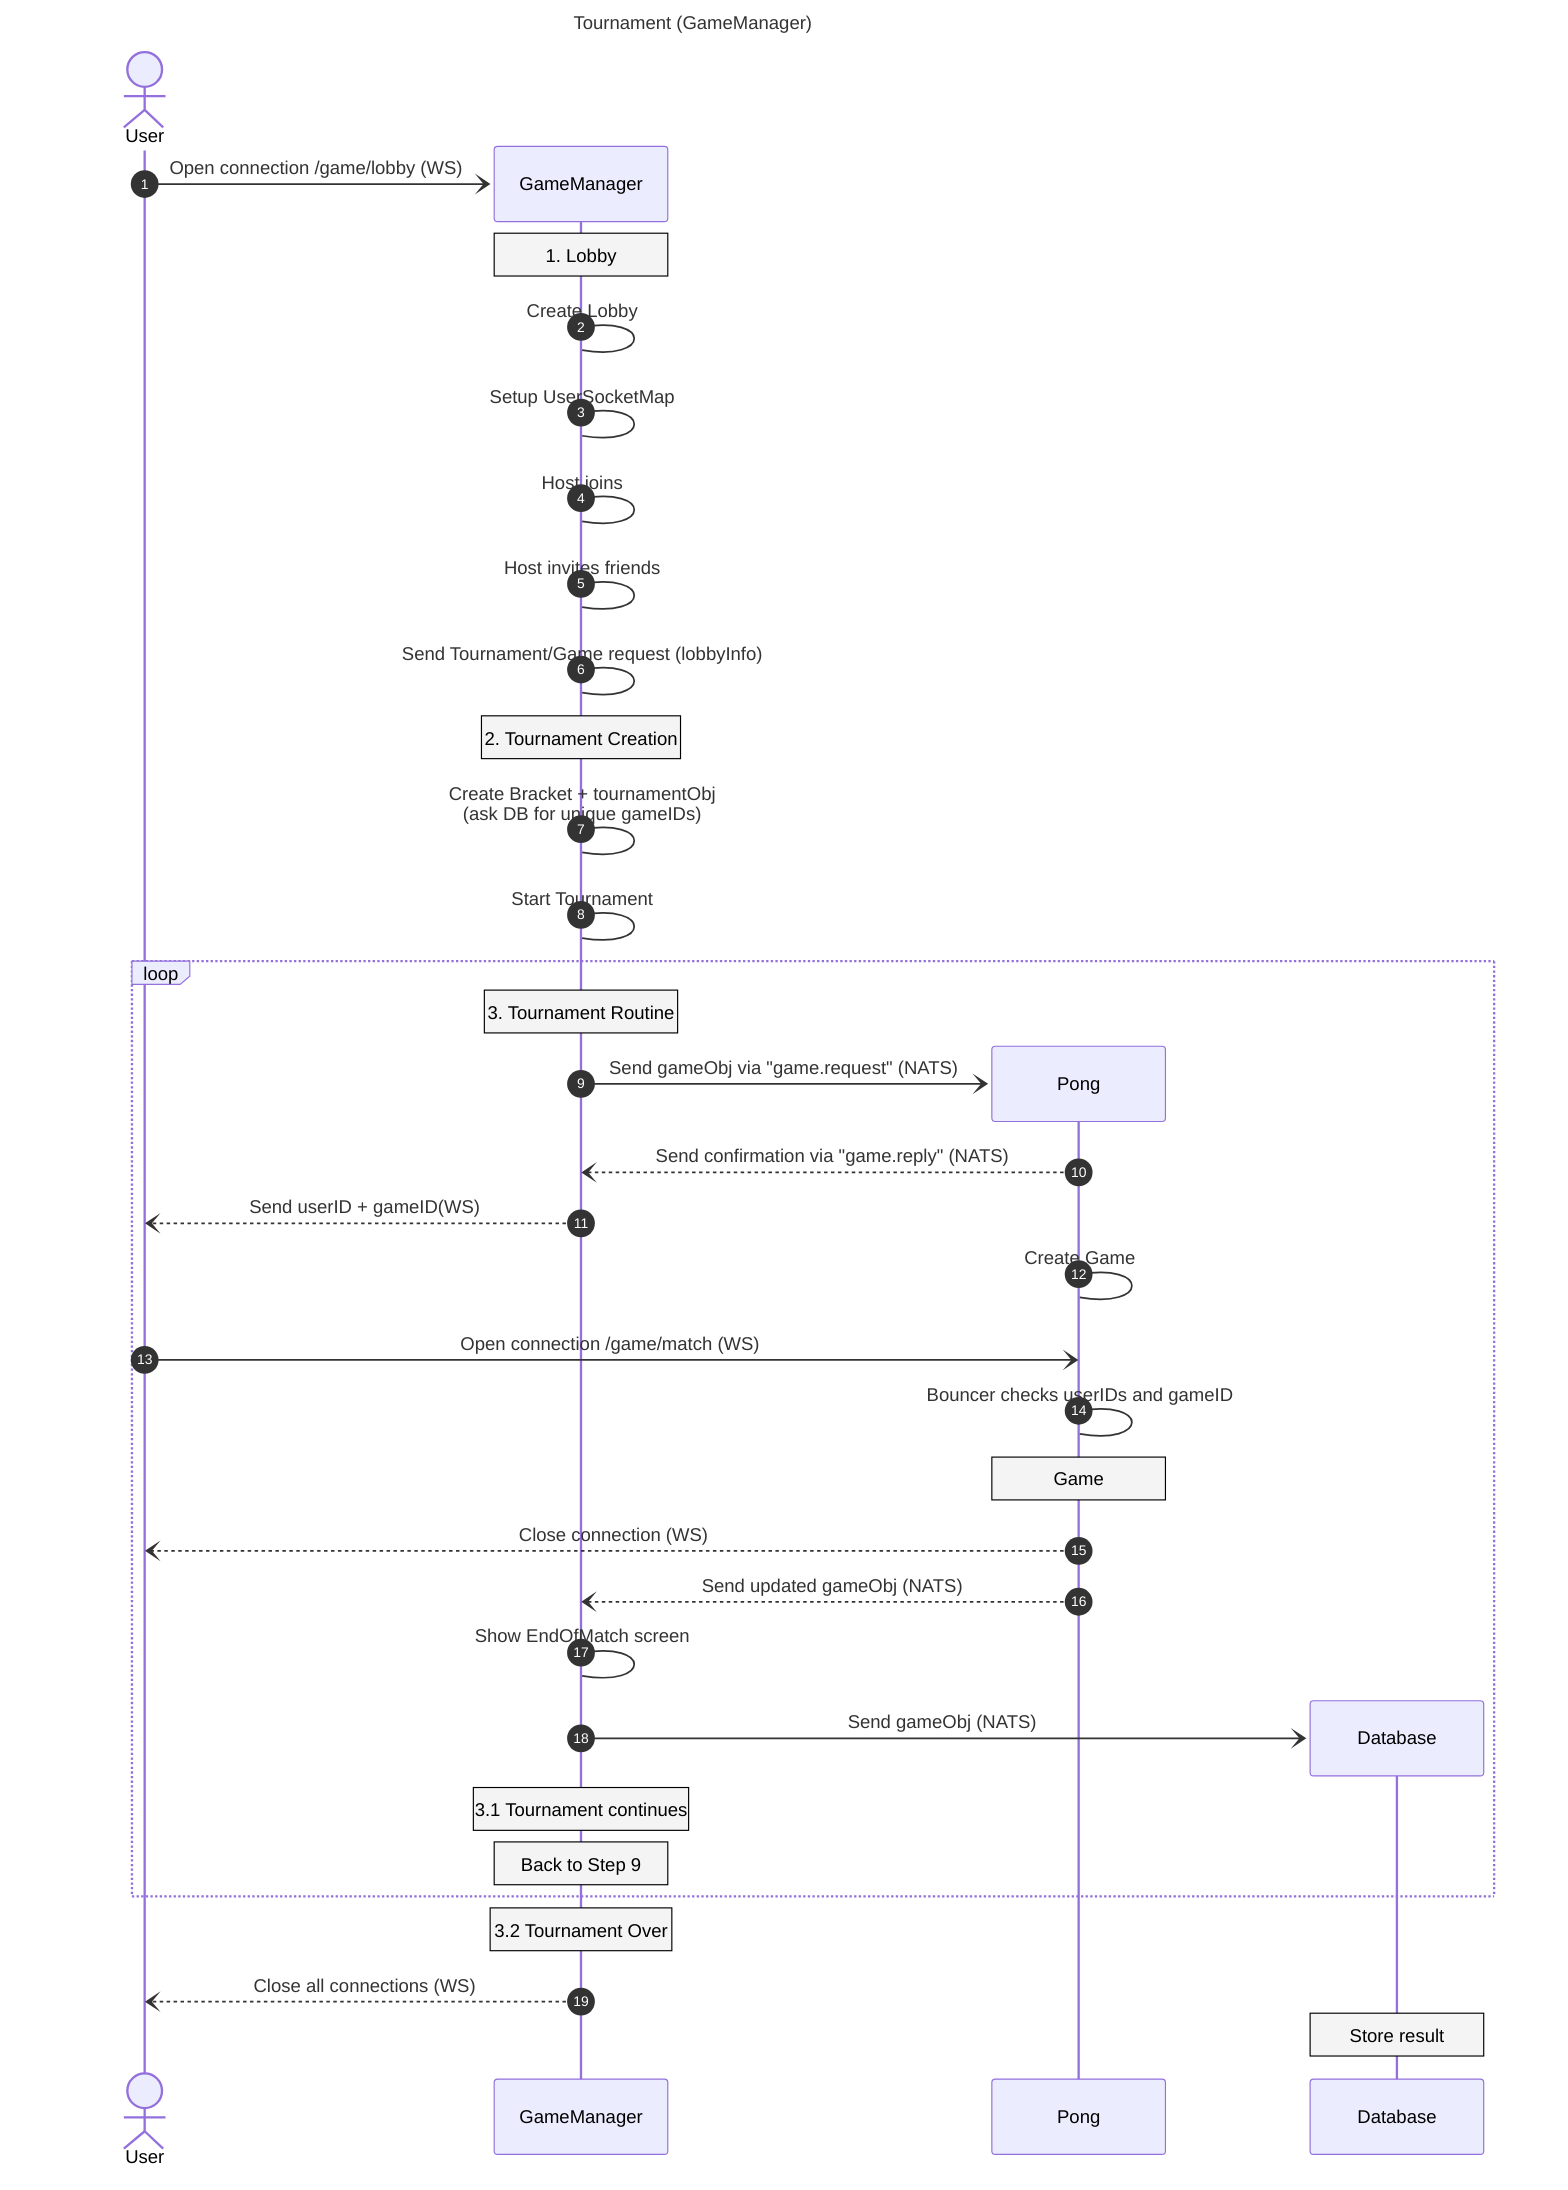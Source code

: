 %%{init:{"themeVariables": {
    "noteBkgColor":"#f4f4f4", 
    "noteTextColor":"black",
    "noteBorderColor":"#000",
    "fontFamily":"Arial"
  }
}}%%
sequenceDiagram
    title Tournament (GameManager)
    autonumber

    create actor U as User
    create participant GM as GameManager
    U-)GM: Open connection /game/lobby (WS)
    Note over GM: 1. Lobby
    GM->GM: Create Lobby
    GM->GM: Setup UserSocketMap
    GM->GM: Host joins
    GM->GM: Host invites friends
    GM->GM: Send Tournament/Game request (lobbyInfo)
    Note over GM: 2. Tournament Creation
    GM->GM: Create Bracket + tournamentObj<br> (ask DB for unique gameIDs)
    GM->GM: Start Tournament
    loop
      Note over GM: 3. Tournament Routine
      create Participant P as Pong
      GM-)P: Send gameObj via "game.request" (NATS)
      P--)GM: Send confirmation via "game.reply" (NATS)
      GM--)U: Send userID + gameID(WS)
      P->P: Create Game
      U-)P: Open connection /game/match (WS)
      P->P: Bouncer checks userIDs and gameID
      Note over P: Game
      P--)U: Close connection (WS)
      P--)GM: Send updated gameObj (NATS)
      GM->GM: Show EndOfMatch screen

      create participant DB as Database
      GM-)DB: Send gameObj (NATS)
      Note over GM: 3.1 Tournament continues
      Note over GM: Back to Step 9
    end
      Note over GM: 3.2 Tournament Over
      GM--)U: Close all connections (WS)
      Note over DB: Store result